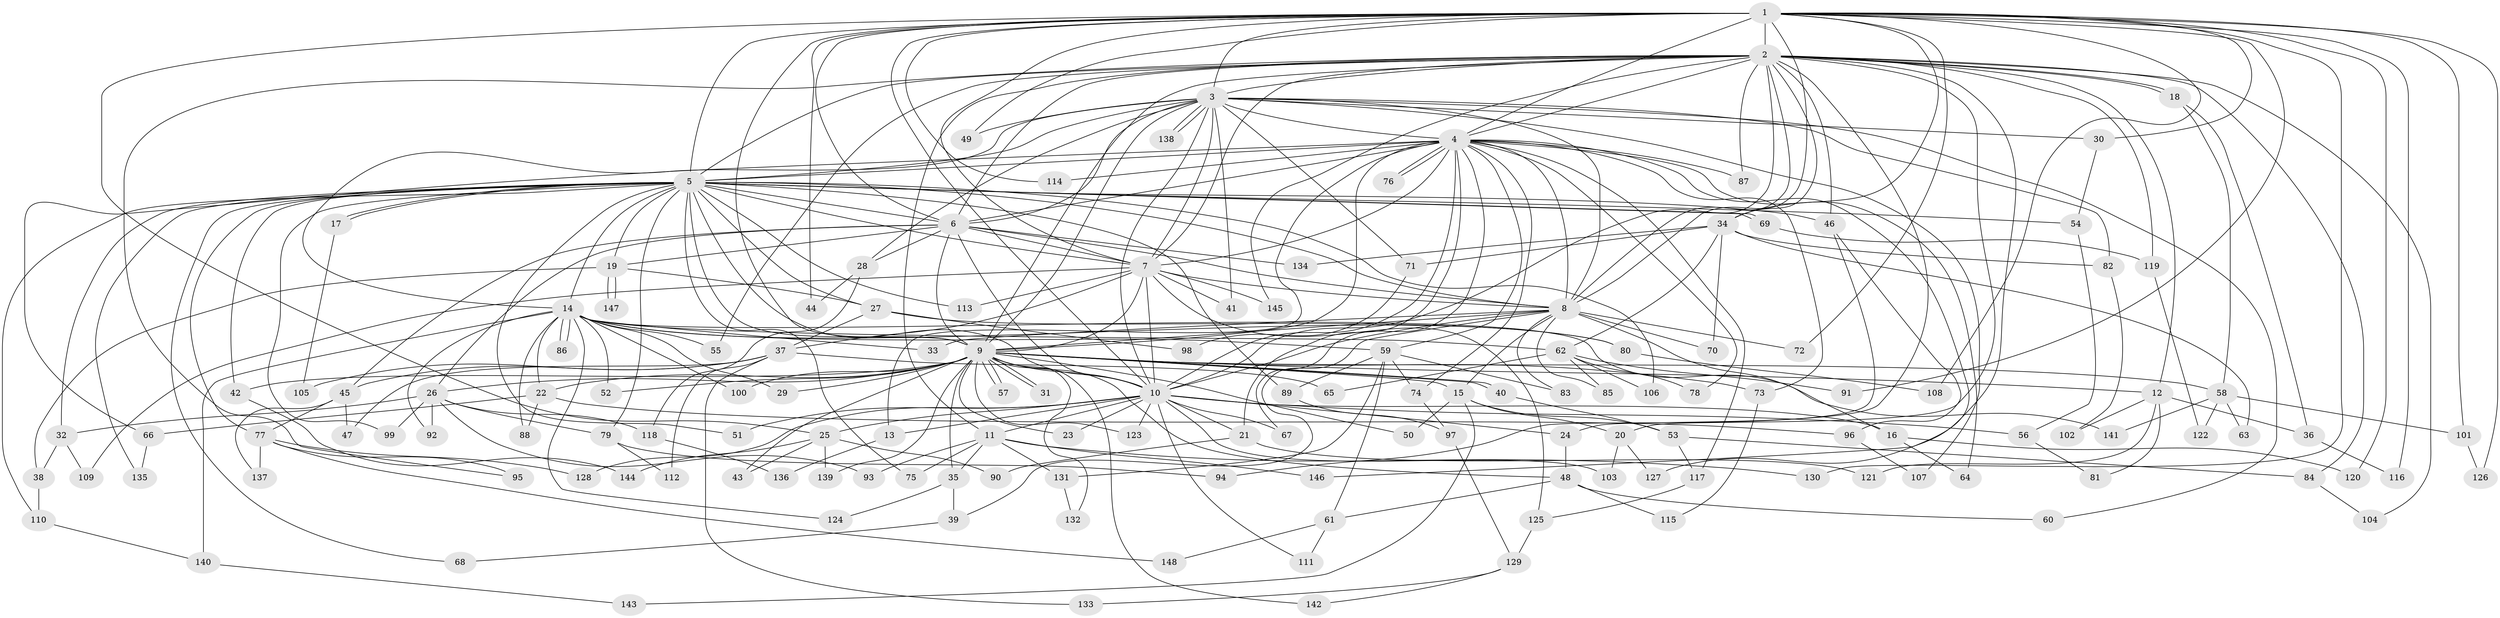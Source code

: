 // coarse degree distribution, {16: 0.03389830508474576, 20: 0.01694915254237288, 21: 0.01694915254237288, 19: 0.01694915254237288, 23: 0.01694915254237288, 24: 0.01694915254237288, 25: 0.01694915254237288, 9: 0.03389830508474576, 3: 0.2033898305084746, 7: 0.03389830508474576, 8: 0.03389830508474576, 4: 0.0847457627118644, 2: 0.3728813559322034, 5: 0.03389830508474576, 11: 0.03389830508474576, 1: 0.03389830508474576}
// Generated by graph-tools (version 1.1) at 2025/17/03/04/25 18:17:49]
// undirected, 148 vertices, 321 edges
graph export_dot {
graph [start="1"]
  node [color=gray90,style=filled];
  1;
  2;
  3;
  4;
  5;
  6;
  7;
  8;
  9;
  10;
  11;
  12;
  13;
  14;
  15;
  16;
  17;
  18;
  19;
  20;
  21;
  22;
  23;
  24;
  25;
  26;
  27;
  28;
  29;
  30;
  31;
  32;
  33;
  34;
  35;
  36;
  37;
  38;
  39;
  40;
  41;
  42;
  43;
  44;
  45;
  46;
  47;
  48;
  49;
  50;
  51;
  52;
  53;
  54;
  55;
  56;
  57;
  58;
  59;
  60;
  61;
  62;
  63;
  64;
  65;
  66;
  67;
  68;
  69;
  70;
  71;
  72;
  73;
  74;
  75;
  76;
  77;
  78;
  79;
  80;
  81;
  82;
  83;
  84;
  85;
  86;
  87;
  88;
  89;
  90;
  91;
  92;
  93;
  94;
  95;
  96;
  97;
  98;
  99;
  100;
  101;
  102;
  103;
  104;
  105;
  106;
  107;
  108;
  109;
  110;
  111;
  112;
  113;
  114;
  115;
  116;
  117;
  118;
  119;
  120;
  121;
  122;
  123;
  124;
  125;
  126;
  127;
  128;
  129;
  130;
  131;
  132;
  133;
  134;
  135;
  136;
  137;
  138;
  139;
  140;
  141;
  142;
  143;
  144;
  145;
  146;
  147;
  148;
  1 -- 2;
  1 -- 3;
  1 -- 4;
  1 -- 5;
  1 -- 6;
  1 -- 7;
  1 -- 8;
  1 -- 9;
  1 -- 10;
  1 -- 25;
  1 -- 30;
  1 -- 34;
  1 -- 44;
  1 -- 49;
  1 -- 72;
  1 -- 91;
  1 -- 101;
  1 -- 108;
  1 -- 114;
  1 -- 116;
  1 -- 120;
  1 -- 126;
  1 -- 130;
  2 -- 3;
  2 -- 4;
  2 -- 5;
  2 -- 6;
  2 -- 7;
  2 -- 8;
  2 -- 9;
  2 -- 10;
  2 -- 11;
  2 -- 12;
  2 -- 18;
  2 -- 18;
  2 -- 20;
  2 -- 24;
  2 -- 34;
  2 -- 46;
  2 -- 55;
  2 -- 84;
  2 -- 87;
  2 -- 95;
  2 -- 104;
  2 -- 119;
  2 -- 145;
  2 -- 146;
  3 -- 4;
  3 -- 5;
  3 -- 6;
  3 -- 7;
  3 -- 8;
  3 -- 9;
  3 -- 10;
  3 -- 14;
  3 -- 28;
  3 -- 30;
  3 -- 41;
  3 -- 49;
  3 -- 60;
  3 -- 71;
  3 -- 82;
  3 -- 107;
  3 -- 138;
  3 -- 138;
  4 -- 5;
  4 -- 6;
  4 -- 7;
  4 -- 8;
  4 -- 9;
  4 -- 10;
  4 -- 13;
  4 -- 21;
  4 -- 59;
  4 -- 64;
  4 -- 66;
  4 -- 67;
  4 -- 73;
  4 -- 74;
  4 -- 76;
  4 -- 76;
  4 -- 78;
  4 -- 87;
  4 -- 114;
  4 -- 117;
  4 -- 127;
  5 -- 6;
  5 -- 7;
  5 -- 8;
  5 -- 9;
  5 -- 10;
  5 -- 14;
  5 -- 17;
  5 -- 17;
  5 -- 19;
  5 -- 27;
  5 -- 32;
  5 -- 42;
  5 -- 46;
  5 -- 51;
  5 -- 54;
  5 -- 68;
  5 -- 69;
  5 -- 69;
  5 -- 75;
  5 -- 77;
  5 -- 79;
  5 -- 89;
  5 -- 99;
  5 -- 106;
  5 -- 110;
  5 -- 113;
  5 -- 135;
  6 -- 7;
  6 -- 8;
  6 -- 9;
  6 -- 10;
  6 -- 19;
  6 -- 26;
  6 -- 28;
  6 -- 45;
  6 -- 134;
  7 -- 8;
  7 -- 9;
  7 -- 10;
  7 -- 37;
  7 -- 41;
  7 -- 109;
  7 -- 113;
  7 -- 125;
  7 -- 145;
  8 -- 9;
  8 -- 10;
  8 -- 15;
  8 -- 16;
  8 -- 33;
  8 -- 39;
  8 -- 70;
  8 -- 72;
  8 -- 83;
  8 -- 85;
  9 -- 10;
  9 -- 12;
  9 -- 15;
  9 -- 22;
  9 -- 23;
  9 -- 26;
  9 -- 29;
  9 -- 31;
  9 -- 31;
  9 -- 35;
  9 -- 40;
  9 -- 40;
  9 -- 42;
  9 -- 43;
  9 -- 48;
  9 -- 50;
  9 -- 52;
  9 -- 57;
  9 -- 57;
  9 -- 58;
  9 -- 73;
  9 -- 100;
  9 -- 123;
  9 -- 132;
  9 -- 139;
  9 -- 142;
  10 -- 11;
  10 -- 13;
  10 -- 16;
  10 -- 21;
  10 -- 23;
  10 -- 24;
  10 -- 25;
  10 -- 51;
  10 -- 56;
  10 -- 67;
  10 -- 103;
  10 -- 111;
  10 -- 123;
  10 -- 128;
  11 -- 35;
  11 -- 75;
  11 -- 93;
  11 -- 130;
  11 -- 131;
  11 -- 146;
  12 -- 36;
  12 -- 81;
  12 -- 102;
  12 -- 121;
  13 -- 136;
  14 -- 22;
  14 -- 29;
  14 -- 33;
  14 -- 52;
  14 -- 55;
  14 -- 59;
  14 -- 62;
  14 -- 80;
  14 -- 86;
  14 -- 86;
  14 -- 88;
  14 -- 92;
  14 -- 100;
  14 -- 124;
  14 -- 140;
  14 -- 141;
  15 -- 20;
  15 -- 50;
  15 -- 53;
  15 -- 143;
  16 -- 64;
  16 -- 120;
  17 -- 105;
  18 -- 36;
  18 -- 58;
  19 -- 27;
  19 -- 38;
  19 -- 147;
  19 -- 147;
  20 -- 103;
  20 -- 127;
  21 -- 90;
  21 -- 121;
  22 -- 66;
  22 -- 88;
  22 -- 96;
  24 -- 48;
  25 -- 43;
  25 -- 90;
  25 -- 139;
  25 -- 144;
  26 -- 32;
  26 -- 79;
  26 -- 92;
  26 -- 93;
  26 -- 99;
  26 -- 118;
  27 -- 37;
  27 -- 80;
  27 -- 98;
  28 -- 44;
  28 -- 118;
  30 -- 54;
  32 -- 38;
  32 -- 109;
  34 -- 62;
  34 -- 63;
  34 -- 70;
  34 -- 71;
  34 -- 82;
  34 -- 134;
  35 -- 39;
  35 -- 124;
  36 -- 116;
  37 -- 45;
  37 -- 47;
  37 -- 65;
  37 -- 105;
  37 -- 112;
  37 -- 133;
  38 -- 110;
  39 -- 68;
  40 -- 53;
  42 -- 144;
  45 -- 47;
  45 -- 77;
  45 -- 137;
  46 -- 94;
  46 -- 96;
  48 -- 60;
  48 -- 61;
  48 -- 115;
  53 -- 84;
  53 -- 117;
  54 -- 56;
  56 -- 81;
  58 -- 63;
  58 -- 101;
  58 -- 122;
  58 -- 141;
  59 -- 61;
  59 -- 74;
  59 -- 83;
  59 -- 89;
  59 -- 131;
  61 -- 111;
  61 -- 148;
  62 -- 65;
  62 -- 78;
  62 -- 85;
  62 -- 91;
  62 -- 106;
  66 -- 135;
  69 -- 119;
  71 -- 98;
  73 -- 115;
  74 -- 97;
  77 -- 95;
  77 -- 128;
  77 -- 137;
  77 -- 148;
  79 -- 94;
  79 -- 112;
  80 -- 108;
  82 -- 102;
  84 -- 104;
  89 -- 97;
  96 -- 107;
  97 -- 129;
  101 -- 126;
  110 -- 140;
  117 -- 125;
  118 -- 136;
  119 -- 122;
  125 -- 129;
  129 -- 133;
  129 -- 142;
  131 -- 132;
  140 -- 143;
}
